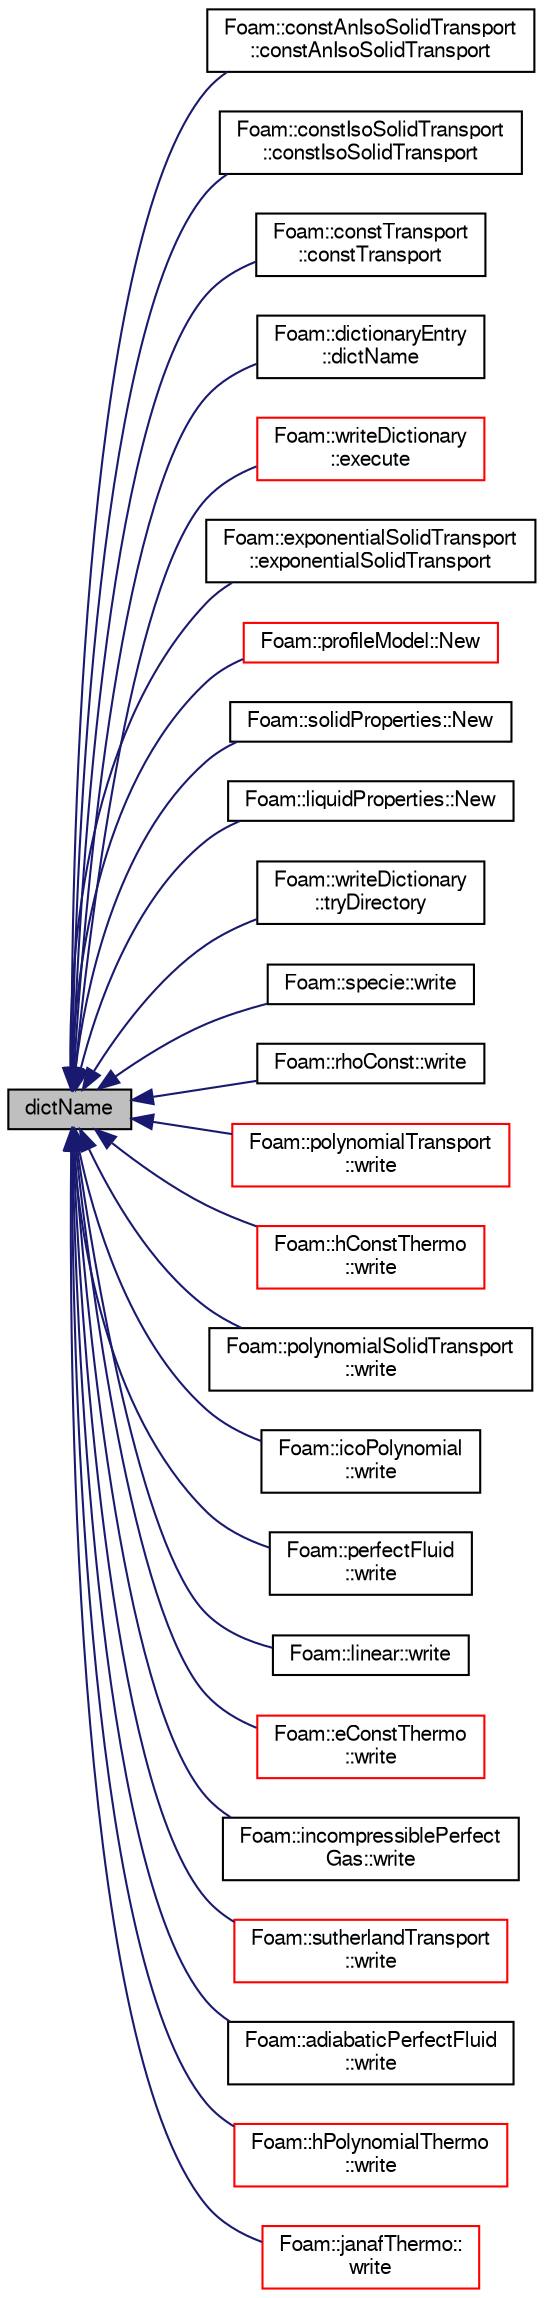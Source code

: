 digraph "dictName"
{
  bgcolor="transparent";
  edge [fontname="FreeSans",fontsize="10",labelfontname="FreeSans",labelfontsize="10"];
  node [fontname="FreeSans",fontsize="10",shape=record];
  rankdir="LR";
  Node4923 [label="dictName",height=0.2,width=0.4,color="black", fillcolor="grey75", style="filled", fontcolor="black"];
  Node4923 -> Node4924 [dir="back",color="midnightblue",fontsize="10",style="solid",fontname="FreeSans"];
  Node4924 [label="Foam::constAnIsoSolidTransport\l::constAnIsoSolidTransport",height=0.2,width=0.4,color="black",URL="$a30206.html#a64979ecc33cab96c816a69513e8f16b4",tooltip="Construct from dictionary. "];
  Node4923 -> Node4925 [dir="back",color="midnightblue",fontsize="10",style="solid",fontname="FreeSans"];
  Node4925 [label="Foam::constIsoSolidTransport\l::constIsoSolidTransport",height=0.2,width=0.4,color="black",URL="$a30210.html#a9a579ac37a66672206b164b7cce7b5a8",tooltip="Construct from Istream. "];
  Node4923 -> Node4926 [dir="back",color="midnightblue",fontsize="10",style="solid",fontname="FreeSans"];
  Node4926 [label="Foam::constTransport\l::constTransport",height=0.2,width=0.4,color="black",URL="$a30394.html#a82f6d2852c01dadf31823085c94ab7fd",tooltip="Construct from dictionary. "];
  Node4923 -> Node4927 [dir="back",color="midnightblue",fontsize="10",style="solid",fontname="FreeSans"];
  Node4927 [label="Foam::dictionaryEntry\l::dictName",height=0.2,width=0.4,color="black",URL="$a26018.html#a1294668acf090a15a78e04c1c22a048c",tooltip="Return the local dictionary name (final part of scoped name) "];
  Node4923 -> Node4928 [dir="back",color="midnightblue",fontsize="10",style="solid",fontname="FreeSans"];
  Node4928 [label="Foam::writeDictionary\l::execute",height=0.2,width=0.4,color="red",URL="$a28854.html#a61af3e60b94ae3e748f6fbac1e794af7",tooltip="Execute, currently does nothing. "];
  Node4923 -> Node4930 [dir="back",color="midnightblue",fontsize="10",style="solid",fontname="FreeSans"];
  Node4930 [label="Foam::exponentialSolidTransport\l::exponentialSolidTransport",height=0.2,width=0.4,color="black",URL="$a30214.html#a188db68a4841f096accf11b9d411ff07",tooltip="Construct from dictionary. "];
  Node4923 -> Node4931 [dir="back",color="midnightblue",fontsize="10",style="solid",fontname="FreeSans"];
  Node4931 [label="Foam::profileModel::New",height=0.2,width=0.4,color="red",URL="$a23490.html#ae556255d53d2ffe84e154d1205a2f7a5",tooltip="Return a reference to the selected fvOption model. "];
  Node4923 -> Node4935 [dir="back",color="midnightblue",fontsize="10",style="solid",fontname="FreeSans"];
  Node4935 [label="Foam::solidProperties::New",height=0.2,width=0.4,color="black",URL="$a29986.html#a6c6b504a35b769611294632fb557401f",tooltip="Return a pointer to a new solidProperties created from dictionary. "];
  Node4923 -> Node4936 [dir="back",color="midnightblue",fontsize="10",style="solid",fontname="FreeSans"];
  Node4936 [label="Foam::liquidProperties::New",height=0.2,width=0.4,color="black",URL="$a29954.html#adb99f56946c927dc4bdb651275340f61",tooltip="Return a pointer to a new liquidProperties created from dictionary. "];
  Node4923 -> Node4937 [dir="back",color="midnightblue",fontsize="10",style="solid",fontname="FreeSans"];
  Node4937 [label="Foam::writeDictionary\l::tryDirectory",height=0.2,width=0.4,color="black",URL="$a28854.html#a113e00641d54672c81a440cfcb170ce2",tooltip="Helper function to write the dictionary if found at location. "];
  Node4923 -> Node4938 [dir="back",color="midnightblue",fontsize="10",style="solid",fontname="FreeSans"];
  Node4938 [label="Foam::specie::write",height=0.2,width=0.4,color="black",URL="$a30350.html#a78cec3e4ecac4a89a3ad8d38f2ad21f5",tooltip="Write to Ostream. "];
  Node4923 -> Node4939 [dir="back",color="midnightblue",fontsize="10",style="solid",fontname="FreeSans"];
  Node4939 [label="Foam::rhoConst::write",height=0.2,width=0.4,color="black",URL="$a30266.html#a78cec3e4ecac4a89a3ad8d38f2ad21f5",tooltip="Write to Ostream. "];
  Node4923 -> Node4940 [dir="back",color="midnightblue",fontsize="10",style="solid",fontname="FreeSans"];
  Node4940 [label="Foam::polynomialTransport\l::write",height=0.2,width=0.4,color="red",URL="$a30398.html#a78cec3e4ecac4a89a3ad8d38f2ad21f5",tooltip="Write to Ostream. "];
  Node4923 -> Node4942 [dir="back",color="midnightblue",fontsize="10",style="solid",fontname="FreeSans"];
  Node4942 [label="Foam::hConstThermo\l::write",height=0.2,width=0.4,color="red",URL="$a30366.html#a78cec3e4ecac4a89a3ad8d38f2ad21f5",tooltip="Write to Ostream. "];
  Node4923 -> Node4944 [dir="back",color="midnightblue",fontsize="10",style="solid",fontname="FreeSans"];
  Node4944 [label="Foam::polynomialSolidTransport\l::write",height=0.2,width=0.4,color="black",URL="$a30218.html#a78cec3e4ecac4a89a3ad8d38f2ad21f5",tooltip="Write to Ostream. "];
  Node4923 -> Node4945 [dir="back",color="midnightblue",fontsize="10",style="solid",fontname="FreeSans"];
  Node4945 [label="Foam::icoPolynomial\l::write",height=0.2,width=0.4,color="black",URL="$a30246.html#a78cec3e4ecac4a89a3ad8d38f2ad21f5",tooltip="Write to Ostream. "];
  Node4923 -> Node4946 [dir="back",color="midnightblue",fontsize="10",style="solid",fontname="FreeSans"];
  Node4946 [label="Foam::perfectFluid\l::write",height=0.2,width=0.4,color="black",URL="$a30258.html#a78cec3e4ecac4a89a3ad8d38f2ad21f5",tooltip="Write to Ostream. "];
  Node4923 -> Node4947 [dir="back",color="midnightblue",fontsize="10",style="solid",fontname="FreeSans"];
  Node4947 [label="Foam::linear::write",height=0.2,width=0.4,color="black",URL="$a23186.html#a78cec3e4ecac4a89a3ad8d38f2ad21f5",tooltip="Write to Ostream. "];
  Node4923 -> Node4948 [dir="back",color="midnightblue",fontsize="10",style="solid",fontname="FreeSans"];
  Node4948 [label="Foam::eConstThermo\l::write",height=0.2,width=0.4,color="red",URL="$a30362.html#a78cec3e4ecac4a89a3ad8d38f2ad21f5",tooltip="Write to Ostream. "];
  Node4923 -> Node4950 [dir="back",color="midnightblue",fontsize="10",style="solid",fontname="FreeSans"];
  Node4950 [label="Foam::incompressiblePerfect\lGas::write",height=0.2,width=0.4,color="black",URL="$a30250.html#a78cec3e4ecac4a89a3ad8d38f2ad21f5",tooltip="Write to Ostream. "];
  Node4923 -> Node4951 [dir="back",color="midnightblue",fontsize="10",style="solid",fontname="FreeSans"];
  Node4951 [label="Foam::sutherlandTransport\l::write",height=0.2,width=0.4,color="red",URL="$a30402.html#a78cec3e4ecac4a89a3ad8d38f2ad21f5",tooltip="Write to Ostream. "];
  Node4923 -> Node4953 [dir="back",color="midnightblue",fontsize="10",style="solid",fontname="FreeSans"];
  Node4953 [label="Foam::adiabaticPerfectFluid\l::write",height=0.2,width=0.4,color="black",URL="$a30242.html#a78cec3e4ecac4a89a3ad8d38f2ad21f5",tooltip="Write to Ostream. "];
  Node4923 -> Node4954 [dir="back",color="midnightblue",fontsize="10",style="solid",fontname="FreeSans"];
  Node4954 [label="Foam::hPolynomialThermo\l::write",height=0.2,width=0.4,color="red",URL="$a30374.html#a78cec3e4ecac4a89a3ad8d38f2ad21f5",tooltip="Write to Ostream. "];
  Node4923 -> Node4957 [dir="back",color="midnightblue",fontsize="10",style="solid",fontname="FreeSans"];
  Node4957 [label="Foam::janafThermo::\lwrite",height=0.2,width=0.4,color="red",URL="$a30378.html#a78cec3e4ecac4a89a3ad8d38f2ad21f5",tooltip="Write to Ostream. "];
}
